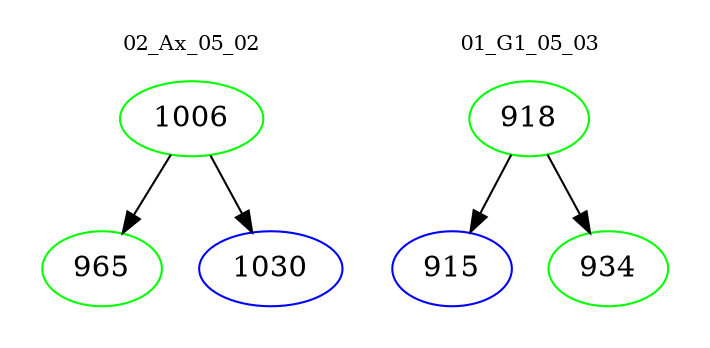 digraph{
subgraph cluster_0 {
color = white
label = "02_Ax_05_02";
fontsize=10;
T0_1006 [label="1006", color="green"]
T0_1006 -> T0_965 [color="black"]
T0_965 [label="965", color="green"]
T0_1006 -> T0_1030 [color="black"]
T0_1030 [label="1030", color="blue"]
}
subgraph cluster_1 {
color = white
label = "01_G1_05_03";
fontsize=10;
T1_918 [label="918", color="green"]
T1_918 -> T1_915 [color="black"]
T1_915 [label="915", color="blue"]
T1_918 -> T1_934 [color="black"]
T1_934 [label="934", color="green"]
}
}
